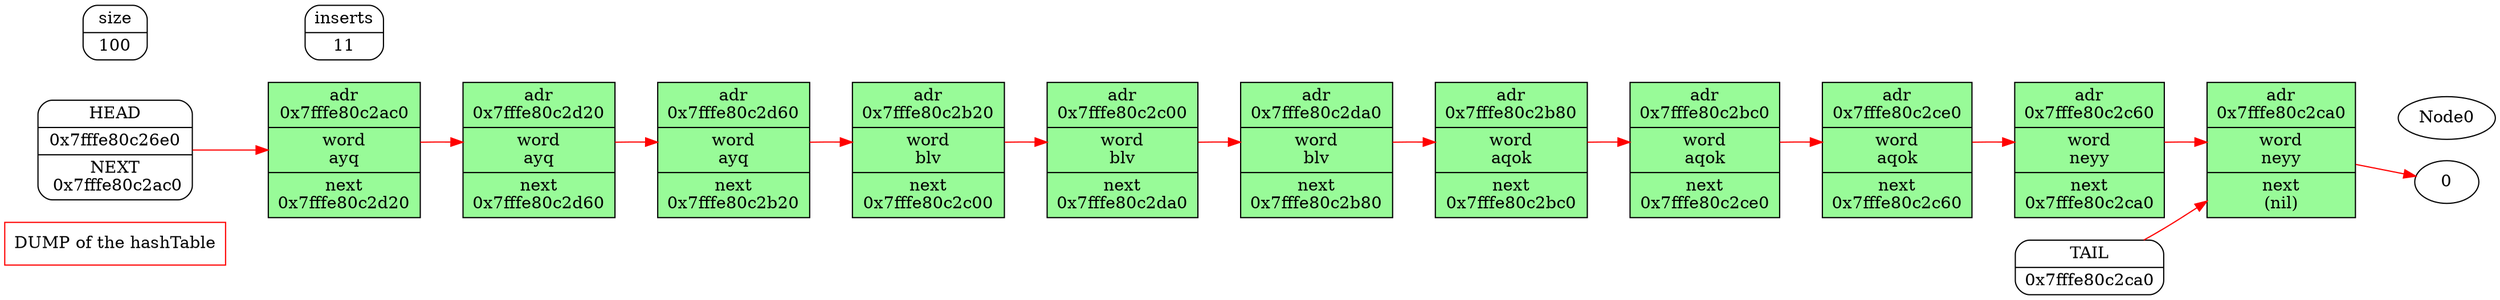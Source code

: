 digraph G {
rankdir = LR
TITLE [shape=record, color="red", label = "DUMP of the hashTable"];

HEAD [shape=record, style=rounded, label ="HEAD | 0x7fffe80c26e0 |NEXT\n 0x7fffe80c2ac0"];
size [shape=record, style=rounded, label ="size | 100"];
TAIL [shape=record, style=rounded, label ="TAIL | 0x7fffe80c2ca0"];
inserts [shape=record, style=rounded, label = "inserts | 11"];
Node0x7fffe80c2ac0 [shape=record, style=filled, fillcolor = "palegreen", label="adr\n0x7fffe80c2ac0|word\nayq|next\n0x7fffe80c2d20"];
Node0x7fffe80c2d20 [shape=record, style=filled, fillcolor = "palegreen", label="adr\n0x7fffe80c2d20|word\nayq|next\n0x7fffe80c2d60"];
Node0x7fffe80c2d60 [shape=record, style=filled, fillcolor = "palegreen", label="adr\n0x7fffe80c2d60|word\nayq|next\n0x7fffe80c2b20"];
Node0x7fffe80c2b20 [shape=record, style=filled, fillcolor = "palegreen", label="adr\n0x7fffe80c2b20|word\nblv|next\n0x7fffe80c2c00"];
Node0x7fffe80c2c00 [shape=record, style=filled, fillcolor = "palegreen", label="adr\n0x7fffe80c2c00|word\nblv|next\n0x7fffe80c2da0"];
Node0x7fffe80c2da0 [shape=record, style=filled, fillcolor = "palegreen", label="adr\n0x7fffe80c2da0|word\nblv|next\n0x7fffe80c2b80"];
Node0x7fffe80c2b80 [shape=record, style=filled, fillcolor = "palegreen", label="adr\n0x7fffe80c2b80|word\naqok|next\n0x7fffe80c2bc0"];
Node0x7fffe80c2bc0 [shape=record, style=filled, fillcolor = "palegreen", label="adr\n0x7fffe80c2bc0|word\naqok|next\n0x7fffe80c2ce0"];
Node0x7fffe80c2ce0 [shape=record, style=filled, fillcolor = "palegreen", label="adr\n0x7fffe80c2ce0|word\naqok|next\n0x7fffe80c2c60"];
Node0x7fffe80c2c60 [shape=record, style=filled, fillcolor = "palegreen", label="adr\n0x7fffe80c2c60|word\nneyy|next\n0x7fffe80c2ca0"];
Node0x7fffe80c2ca0 [shape=record, style=filled, fillcolor = "palegreen", label="adr\n0x7fffe80c2ca0|word\nneyy|next\n(nil)"];



Node0x7fffe80c2ac0 -> Node0x7fffe80c2d20 -> Node0x7fffe80c2d60 -> Node0x7fffe80c2b20 -> Node0x7fffe80c2c00 -> Node0x7fffe80c2da0 -> Node0x7fffe80c2b80 -> Node0x7fffe80c2bc0 -> Node0x7fffe80c2ce0 -> Node0x7fffe80c2c60 -> Node0x7fffe80c2ca0 -> Node0 [color="invis"];

HEAD ->Node0x7fffe80c2ac0 -> Node0x7fffe80c2d20 -> Node0x7fffe80c2d60 -> Node0x7fffe80c2b20 -> Node0x7fffe80c2c00 -> Node0x7fffe80c2da0 -> Node0x7fffe80c2b80 -> Node0x7fffe80c2bc0 -> Node0x7fffe80c2ce0 -> Node0x7fffe80c2c60 -> Node0x7fffe80c2ca0 -> 0 [color="red"];

TAIL->Node0x7fffe80c2ca0[color="red"];
size->inserts[color="invis"];
}
